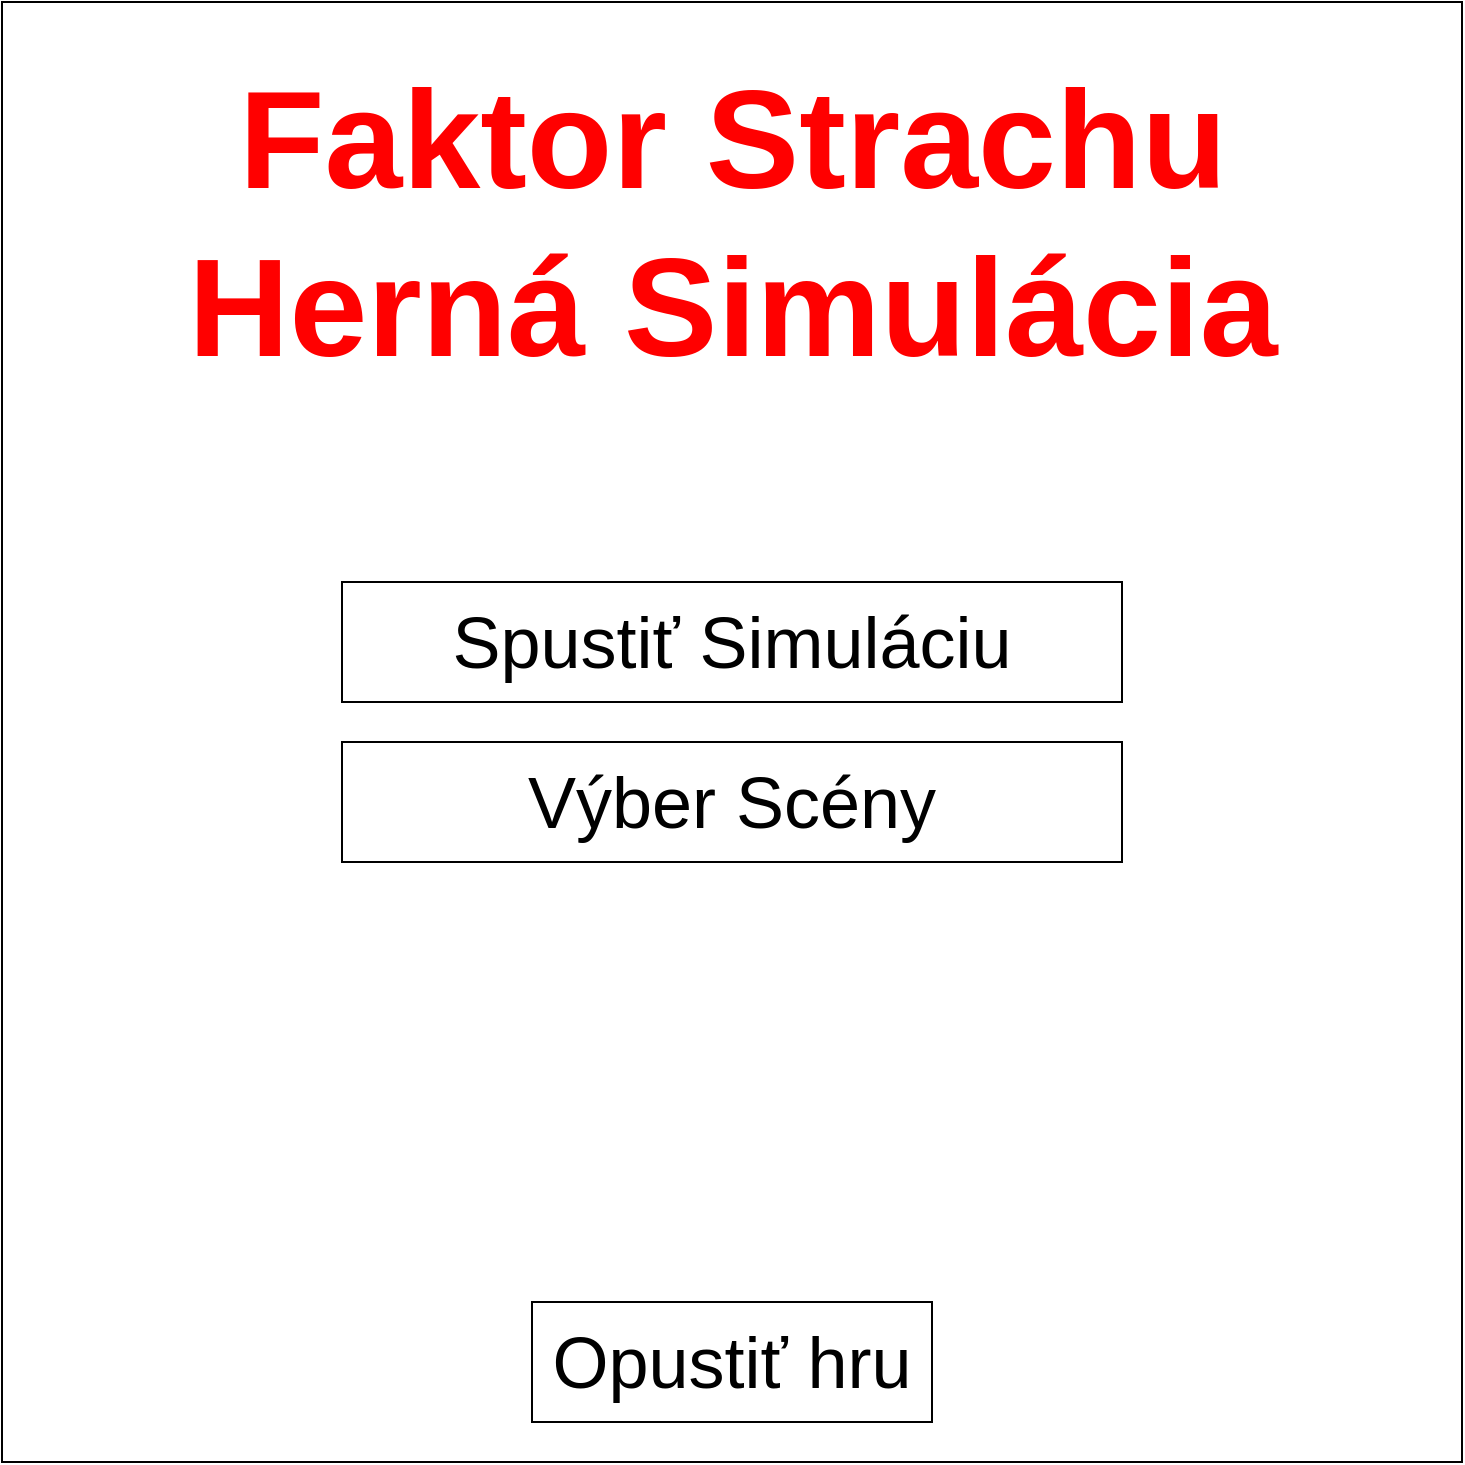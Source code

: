 <mxfile version="18.0.3" type="github">
  <diagram id="Pp4UJ4THsJMwEIlvclbV" name="Page-1">
    <mxGraphModel dx="1550" dy="867" grid="1" gridSize="10" guides="1" tooltips="1" connect="1" arrows="1" fold="1" page="1" pageScale="1" pageWidth="1169" pageHeight="827" math="0" shadow="0">
      <root>
        <mxCell id="0" />
        <mxCell id="1" parent="0" />
        <mxCell id="Xwr9oSPE_BPrt6rsoKPA-1" value="" style="whiteSpace=wrap;html=1;aspect=fixed;" vertex="1" parent="1">
          <mxGeometry x="190" y="50" width="730" height="730" as="geometry" />
        </mxCell>
        <mxCell id="Xwr9oSPE_BPrt6rsoKPA-2" value="Spustiť Simuláciu" style="rounded=0;whiteSpace=wrap;html=1;fontSize=36;" vertex="1" parent="1">
          <mxGeometry x="360" y="340" width="390" height="60" as="geometry" />
        </mxCell>
        <mxCell id="Xwr9oSPE_BPrt6rsoKPA-21" value="Opustiť hru" style="rounded=0;whiteSpace=wrap;html=1;fontSize=36;" vertex="1" parent="1">
          <mxGeometry x="455" y="700" width="200" height="60" as="geometry" />
        </mxCell>
        <mxCell id="Xwr9oSPE_BPrt6rsoKPA-22" value="Výber Scény" style="rounded=0;whiteSpace=wrap;html=1;fontSize=36;" vertex="1" parent="1">
          <mxGeometry x="360" y="420" width="390" height="60" as="geometry" />
        </mxCell>
        <mxCell id="Xwr9oSPE_BPrt6rsoKPA-24" value="&lt;font color=&quot;#ff0000&quot;&gt;Faktor Strachu&lt;br&gt;Herná Simulácia&lt;/font&gt;" style="text;strokeColor=none;fillColor=none;html=1;fontSize=70;fontStyle=1;verticalAlign=middle;align=center;fontColor=#33FF33;" vertex="1" parent="1">
          <mxGeometry x="390" y="80" width="330" height="160" as="geometry" />
        </mxCell>
      </root>
    </mxGraphModel>
  </diagram>
</mxfile>
